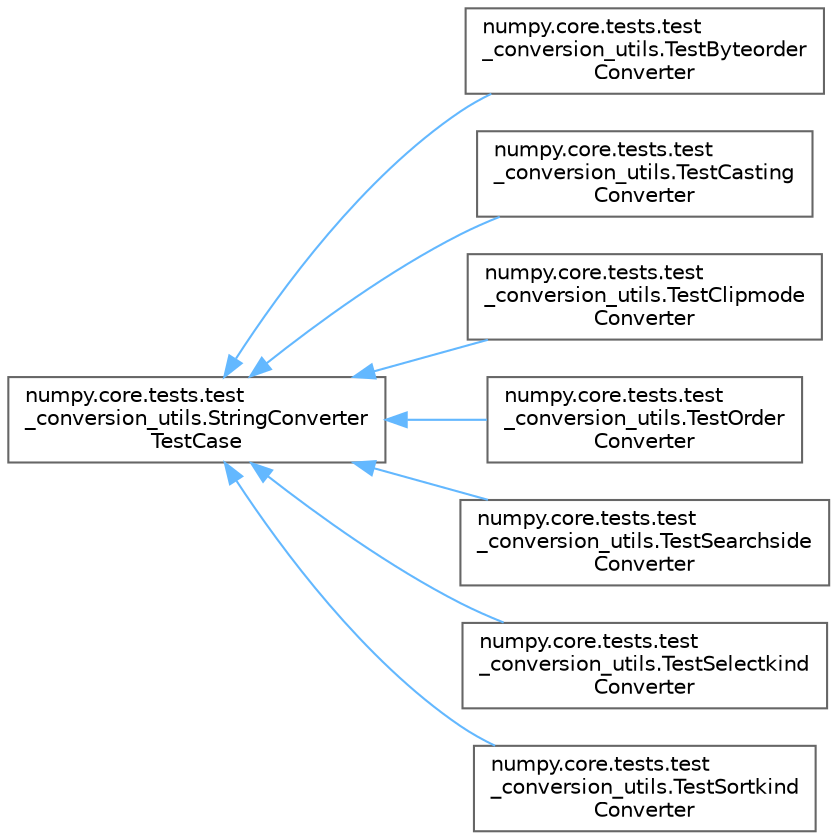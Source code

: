 digraph "Graphical Class Hierarchy"
{
 // LATEX_PDF_SIZE
  bgcolor="transparent";
  edge [fontname=Helvetica,fontsize=10,labelfontname=Helvetica,labelfontsize=10];
  node [fontname=Helvetica,fontsize=10,shape=box,height=0.2,width=0.4];
  rankdir="LR";
  Node0 [id="Node000000",label="numpy.core.tests.test\l_conversion_utils.StringConverter\lTestCase",height=0.2,width=0.4,color="grey40", fillcolor="white", style="filled",URL="$d4/dbb/classnumpy_1_1core_1_1tests_1_1test__conversion__utils_1_1StringConverterTestCase.html",tooltip=" "];
  Node0 -> Node1 [id="edge4217_Node000000_Node000001",dir="back",color="steelblue1",style="solid",tooltip=" "];
  Node1 [id="Node000001",label="numpy.core.tests.test\l_conversion_utils.TestByteorder\lConverter",height=0.2,width=0.4,color="grey40", fillcolor="white", style="filled",URL="$da/df6/classnumpy_1_1core_1_1tests_1_1test__conversion__utils_1_1TestByteorderConverter.html",tooltip=" "];
  Node0 -> Node2 [id="edge4218_Node000000_Node000002",dir="back",color="steelblue1",style="solid",tooltip=" "];
  Node2 [id="Node000002",label="numpy.core.tests.test\l_conversion_utils.TestCasting\lConverter",height=0.2,width=0.4,color="grey40", fillcolor="white", style="filled",URL="$df/d9b/classnumpy_1_1core_1_1tests_1_1test__conversion__utils_1_1TestCastingConverter.html",tooltip=" "];
  Node0 -> Node3 [id="edge4219_Node000000_Node000003",dir="back",color="steelblue1",style="solid",tooltip=" "];
  Node3 [id="Node000003",label="numpy.core.tests.test\l_conversion_utils.TestClipmode\lConverter",height=0.2,width=0.4,color="grey40", fillcolor="white", style="filled",URL="$df/dba/classnumpy_1_1core_1_1tests_1_1test__conversion__utils_1_1TestClipmodeConverter.html",tooltip=" "];
  Node0 -> Node4 [id="edge4220_Node000000_Node000004",dir="back",color="steelblue1",style="solid",tooltip=" "];
  Node4 [id="Node000004",label="numpy.core.tests.test\l_conversion_utils.TestOrder\lConverter",height=0.2,width=0.4,color="grey40", fillcolor="white", style="filled",URL="$da/d8b/classnumpy_1_1core_1_1tests_1_1test__conversion__utils_1_1TestOrderConverter.html",tooltip=" "];
  Node0 -> Node5 [id="edge4221_Node000000_Node000005",dir="back",color="steelblue1",style="solid",tooltip=" "];
  Node5 [id="Node000005",label="numpy.core.tests.test\l_conversion_utils.TestSearchside\lConverter",height=0.2,width=0.4,color="grey40", fillcolor="white", style="filled",URL="$d2/d3c/classnumpy_1_1core_1_1tests_1_1test__conversion__utils_1_1TestSearchsideConverter.html",tooltip=" "];
  Node0 -> Node6 [id="edge4222_Node000000_Node000006",dir="back",color="steelblue1",style="solid",tooltip=" "];
  Node6 [id="Node000006",label="numpy.core.tests.test\l_conversion_utils.TestSelectkind\lConverter",height=0.2,width=0.4,color="grey40", fillcolor="white", style="filled",URL="$d3/d9d/classnumpy_1_1core_1_1tests_1_1test__conversion__utils_1_1TestSelectkindConverter.html",tooltip=" "];
  Node0 -> Node7 [id="edge4223_Node000000_Node000007",dir="back",color="steelblue1",style="solid",tooltip=" "];
  Node7 [id="Node000007",label="numpy.core.tests.test\l_conversion_utils.TestSortkind\lConverter",height=0.2,width=0.4,color="grey40", fillcolor="white", style="filled",URL="$dd/d83/classnumpy_1_1core_1_1tests_1_1test__conversion__utils_1_1TestSortkindConverter.html",tooltip=" "];
}
